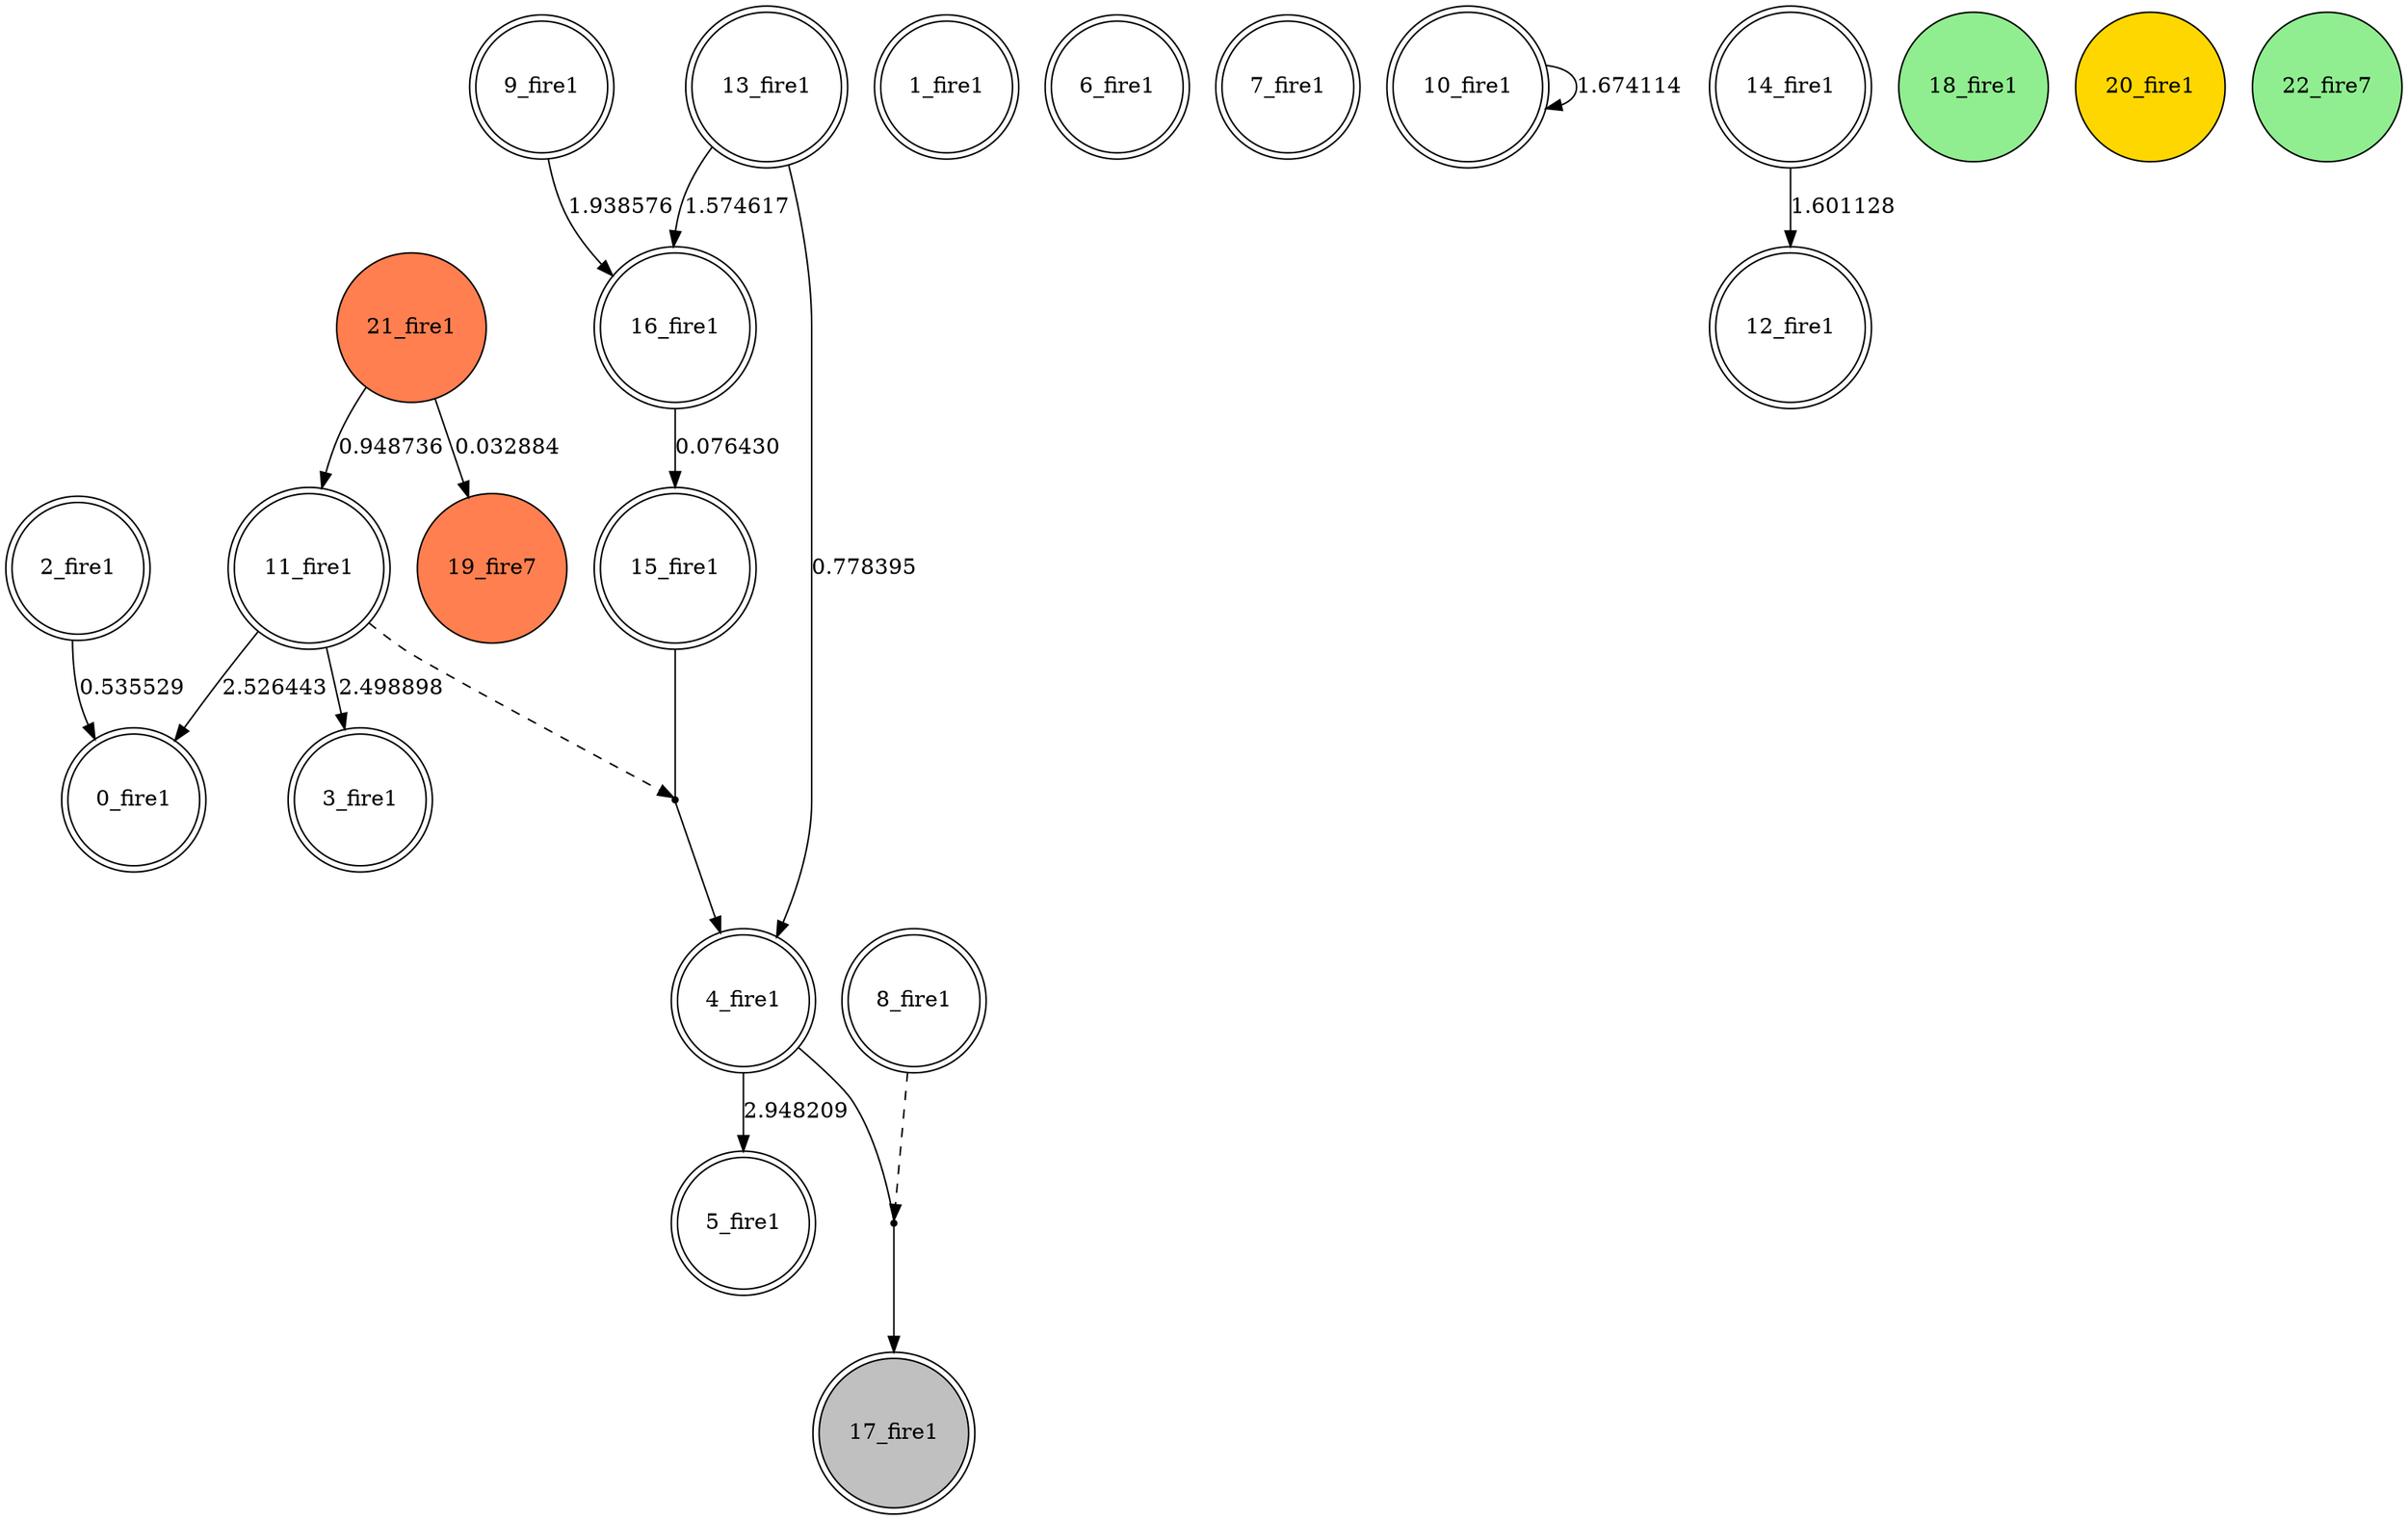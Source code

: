 digraph G {
 node[shape = circle]
0 [label="0_fire1",shape=doublecircle]
1 [label="1_fire1",shape=doublecircle]
2 [label="2_fire1",shape=doublecircle]
3 [label="3_fire1",shape=doublecircle]
4 [label="4_fire1",shape=doublecircle]
5 [label="5_fire1",shape=doublecircle]
6 [label="6_fire1",shape=doublecircle]
7 [label="7_fire1",shape=doublecircle]
8 [label="8_fire1",shape=doublecircle]
9 [label="9_fire1",shape=doublecircle]
10 [label="10_fire1",shape=doublecircle]
11 [label="11_fire1",shape=doublecircle]
12 [label="12_fire1",shape=doublecircle]
13 [label="13_fire1",shape=doublecircle]
14 [label="14_fire1",shape=doublecircle]
15 [label="15_fire1",shape=doublecircle]
16 [label="16_fire1",shape=doublecircle]
17 [label="17_fire1",shape=doublecircle, style=filled, fillcolor=gray]
18 [label="18_fire1",style=filled, fillcolor=lightgreen]
19 [label="19_fire7",style=filled, fillcolor=coral]
20 [label="20_fire1",style=filled, fillcolor=gold]
21 [label="21_fire1",style=filled, fillcolor=coral]
22 [label="22_fire7",style=filled, fillcolor=lightgreen]
13 -> 16 [label="1.574617"]
11 -> 3 [label="2.498898"]
4 -> 5 [label="2.948209"]
21 -> 11 [label="0.948736"]
23 [shape=point, label=""]
8 -> 23 [style=dashed] 
4 -> 23 [dir=none]
23 -> 17 
21 -> 19 [label="0.032884"]
13 -> 4 [label="0.778395"]
14 -> 12 [label="1.601128"]
11 -> 0 [label="2.526443"]
24 [shape=point, label=""]
11 -> 24 [style=dashed] 
15 -> 24 [dir=none]
24 -> 4 
16 -> 15 [label="0.076430"]
2 -> 0 [label="0.535529"]
9 -> 16 [label="1.938576"]
10 -> 10 [label="1.674114"]
}
